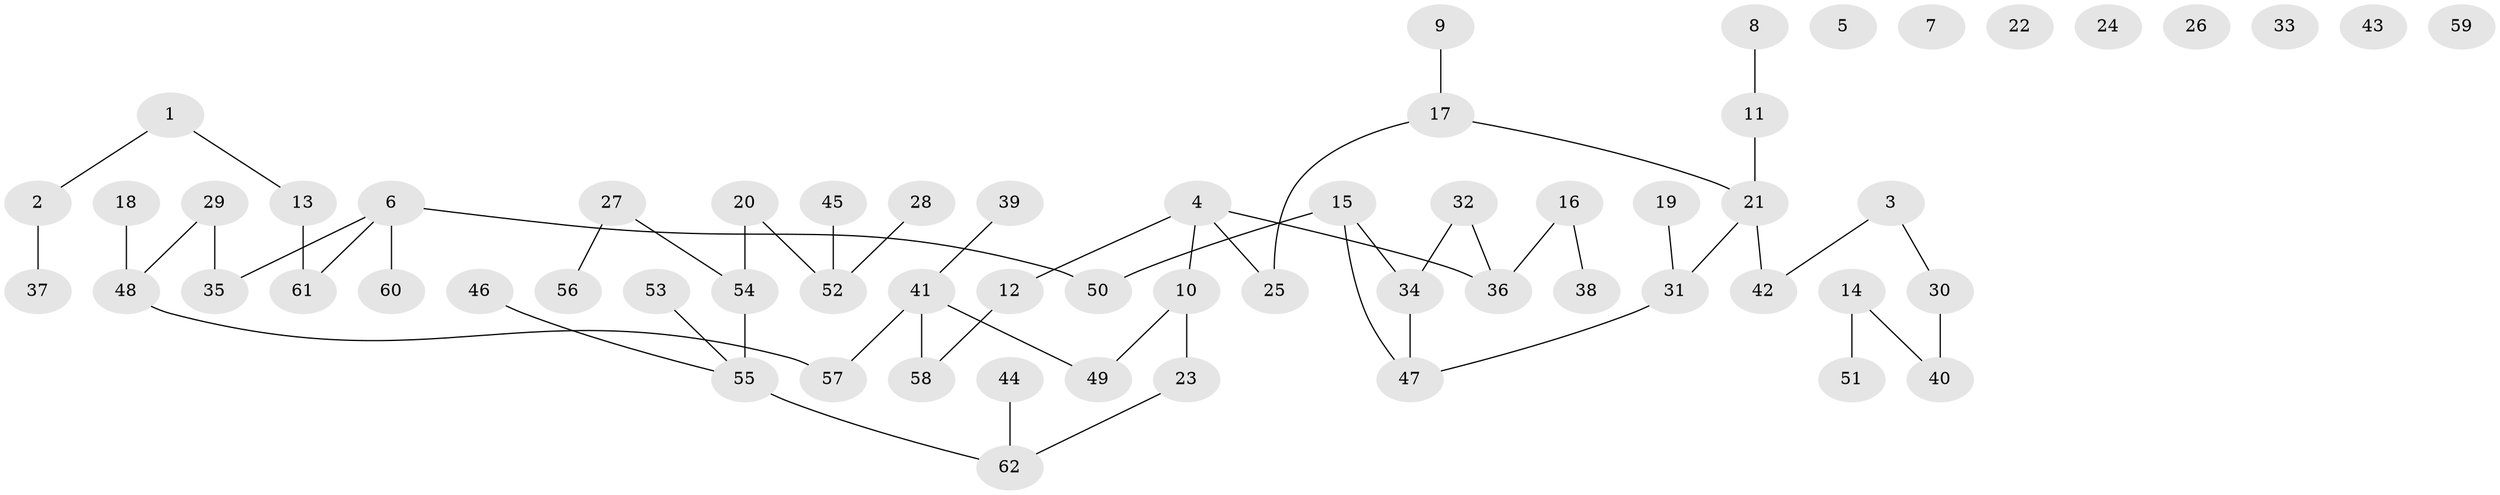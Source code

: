 // coarse degree distribution, {2: 0.32558139534883723, 4: 0.06976744186046512, 0: 0.18604651162790697, 3: 0.20930232558139536, 1: 0.20930232558139536}
// Generated by graph-tools (version 1.1) at 2025/16/03/04/25 18:16:32]
// undirected, 62 vertices, 57 edges
graph export_dot {
graph [start="1"]
  node [color=gray90,style=filled];
  1;
  2;
  3;
  4;
  5;
  6;
  7;
  8;
  9;
  10;
  11;
  12;
  13;
  14;
  15;
  16;
  17;
  18;
  19;
  20;
  21;
  22;
  23;
  24;
  25;
  26;
  27;
  28;
  29;
  30;
  31;
  32;
  33;
  34;
  35;
  36;
  37;
  38;
  39;
  40;
  41;
  42;
  43;
  44;
  45;
  46;
  47;
  48;
  49;
  50;
  51;
  52;
  53;
  54;
  55;
  56;
  57;
  58;
  59;
  60;
  61;
  62;
  1 -- 2;
  1 -- 13;
  2 -- 37;
  3 -- 30;
  3 -- 42;
  4 -- 10;
  4 -- 12;
  4 -- 25;
  4 -- 36;
  6 -- 35;
  6 -- 50;
  6 -- 60;
  6 -- 61;
  8 -- 11;
  9 -- 17;
  10 -- 23;
  10 -- 49;
  11 -- 21;
  12 -- 58;
  13 -- 61;
  14 -- 40;
  14 -- 51;
  15 -- 34;
  15 -- 47;
  15 -- 50;
  16 -- 36;
  16 -- 38;
  17 -- 21;
  17 -- 25;
  18 -- 48;
  19 -- 31;
  20 -- 52;
  20 -- 54;
  21 -- 31;
  21 -- 42;
  23 -- 62;
  27 -- 54;
  27 -- 56;
  28 -- 52;
  29 -- 35;
  29 -- 48;
  30 -- 40;
  31 -- 47;
  32 -- 34;
  32 -- 36;
  34 -- 47;
  39 -- 41;
  41 -- 49;
  41 -- 57;
  41 -- 58;
  44 -- 62;
  45 -- 52;
  46 -- 55;
  48 -- 57;
  53 -- 55;
  54 -- 55;
  55 -- 62;
}
